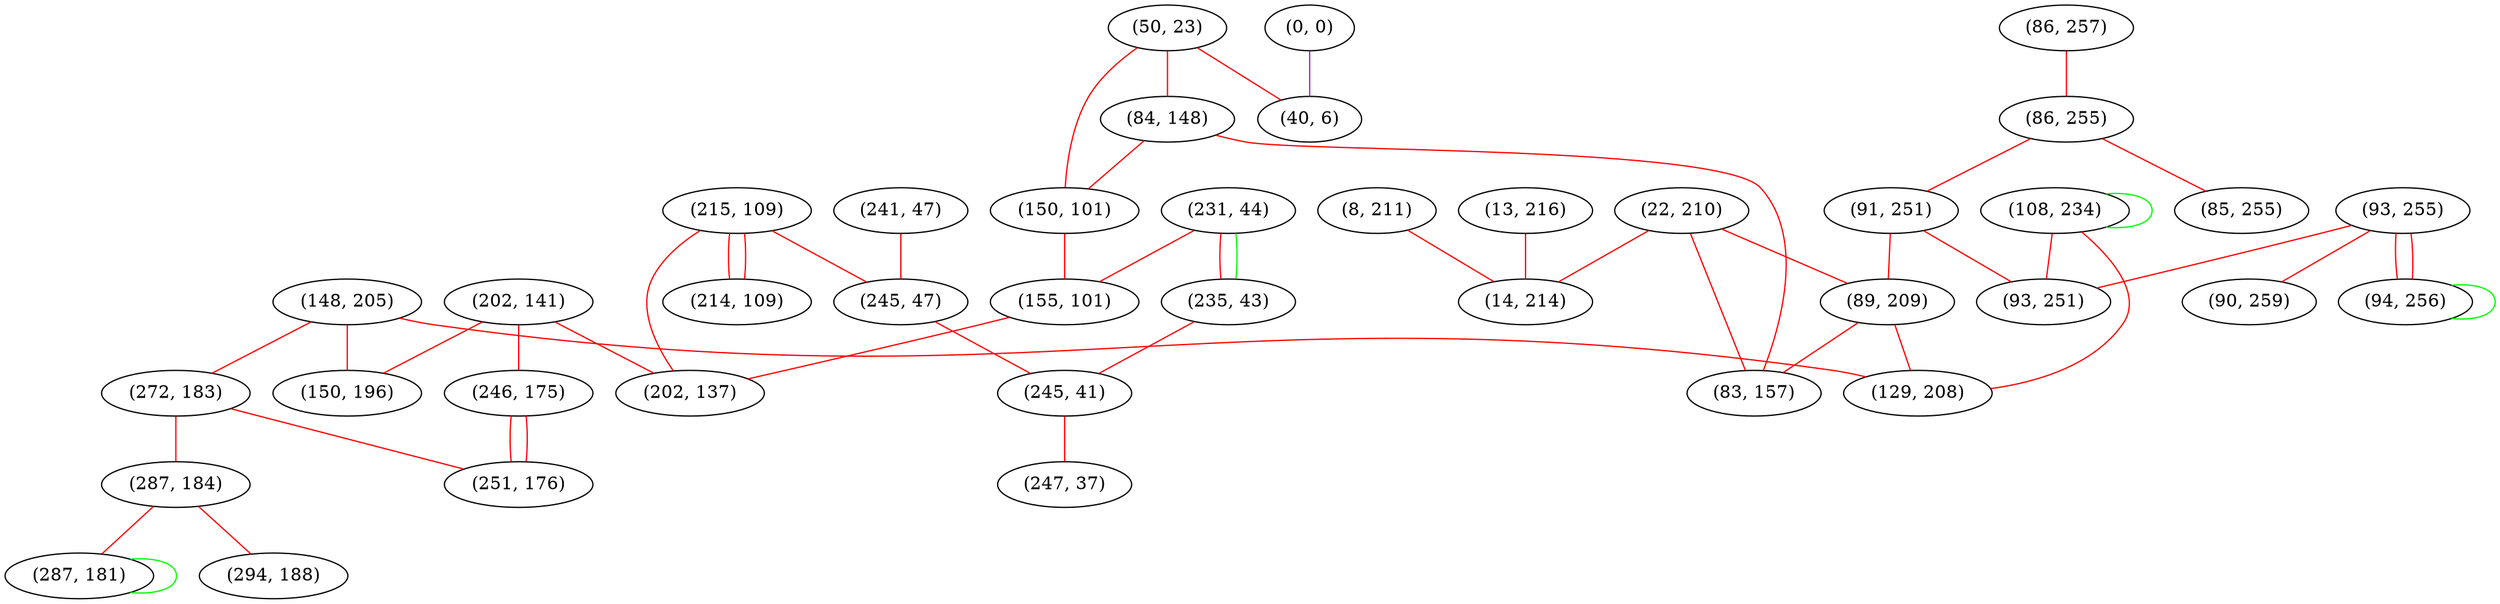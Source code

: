 graph "" {
"(148, 205)";
"(13, 216)";
"(231, 44)";
"(202, 141)";
"(93, 255)";
"(246, 175)";
"(150, 196)";
"(241, 47)";
"(94, 256)";
"(215, 109)";
"(235, 43)";
"(245, 47)";
"(214, 109)";
"(272, 183)";
"(251, 176)";
"(22, 210)";
"(287, 184)";
"(108, 234)";
"(86, 257)";
"(287, 181)";
"(86, 255)";
"(50, 23)";
"(0, 0)";
"(91, 251)";
"(294, 188)";
"(84, 148)";
"(150, 101)";
"(245, 41)";
"(8, 211)";
"(85, 255)";
"(155, 101)";
"(40, 6)";
"(14, 214)";
"(89, 209)";
"(83, 157)";
"(129, 208)";
"(90, 259)";
"(247, 37)";
"(202, 137)";
"(93, 251)";
"(148, 205)" -- "(150, 196)"  [color=red, key=0, weight=1];
"(148, 205)" -- "(129, 208)"  [color=red, key=0, weight=1];
"(148, 205)" -- "(272, 183)"  [color=red, key=0, weight=1];
"(13, 216)" -- "(14, 214)"  [color=red, key=0, weight=1];
"(231, 44)" -- "(235, 43)"  [color=red, key=0, weight=1];
"(231, 44)" -- "(235, 43)"  [color=green, key=1, weight=2];
"(231, 44)" -- "(155, 101)"  [color=red, key=0, weight=1];
"(202, 141)" -- "(150, 196)"  [color=red, key=0, weight=1];
"(202, 141)" -- "(246, 175)"  [color=red, key=0, weight=1];
"(202, 141)" -- "(202, 137)"  [color=red, key=0, weight=1];
"(93, 255)" -- "(90, 259)"  [color=red, key=0, weight=1];
"(93, 255)" -- "(94, 256)"  [color=red, key=0, weight=1];
"(93, 255)" -- "(94, 256)"  [color=red, key=1, weight=1];
"(93, 255)" -- "(93, 251)"  [color=red, key=0, weight=1];
"(246, 175)" -- "(251, 176)"  [color=red, key=0, weight=1];
"(246, 175)" -- "(251, 176)"  [color=red, key=1, weight=1];
"(241, 47)" -- "(245, 47)"  [color=red, key=0, weight=1];
"(94, 256)" -- "(94, 256)"  [color=green, key=0, weight=2];
"(215, 109)" -- "(245, 47)"  [color=red, key=0, weight=1];
"(215, 109)" -- "(214, 109)"  [color=red, key=0, weight=1];
"(215, 109)" -- "(214, 109)"  [color=red, key=1, weight=1];
"(215, 109)" -- "(202, 137)"  [color=red, key=0, weight=1];
"(235, 43)" -- "(245, 41)"  [color=red, key=0, weight=1];
"(245, 47)" -- "(245, 41)"  [color=red, key=0, weight=1];
"(272, 183)" -- "(251, 176)"  [color=red, key=0, weight=1];
"(272, 183)" -- "(287, 184)"  [color=red, key=0, weight=1];
"(22, 210)" -- "(83, 157)"  [color=red, key=0, weight=1];
"(22, 210)" -- "(89, 209)"  [color=red, key=0, weight=1];
"(22, 210)" -- "(14, 214)"  [color=red, key=0, weight=1];
"(287, 184)" -- "(294, 188)"  [color=red, key=0, weight=1];
"(287, 184)" -- "(287, 181)"  [color=red, key=0, weight=1];
"(108, 234)" -- "(108, 234)"  [color=green, key=0, weight=2];
"(108, 234)" -- "(129, 208)"  [color=red, key=0, weight=1];
"(108, 234)" -- "(93, 251)"  [color=red, key=0, weight=1];
"(86, 257)" -- "(86, 255)"  [color=red, key=0, weight=1];
"(287, 181)" -- "(287, 181)"  [color=green, key=0, weight=2];
"(86, 255)" -- "(85, 255)"  [color=red, key=0, weight=1];
"(86, 255)" -- "(91, 251)"  [color=red, key=0, weight=1];
"(50, 23)" -- "(40, 6)"  [color=red, key=0, weight=1];
"(50, 23)" -- "(84, 148)"  [color=red, key=0, weight=1];
"(50, 23)" -- "(150, 101)"  [color=red, key=0, weight=1];
"(0, 0)" -- "(40, 6)"  [color=purple, key=0, weight=4];
"(91, 251)" -- "(89, 209)"  [color=red, key=0, weight=1];
"(91, 251)" -- "(93, 251)"  [color=red, key=0, weight=1];
"(84, 148)" -- "(150, 101)"  [color=red, key=0, weight=1];
"(84, 148)" -- "(83, 157)"  [color=red, key=0, weight=1];
"(150, 101)" -- "(155, 101)"  [color=red, key=0, weight=1];
"(245, 41)" -- "(247, 37)"  [color=red, key=0, weight=1];
"(8, 211)" -- "(14, 214)"  [color=red, key=0, weight=1];
"(155, 101)" -- "(202, 137)"  [color=red, key=0, weight=1];
"(89, 209)" -- "(129, 208)"  [color=red, key=0, weight=1];
"(89, 209)" -- "(83, 157)"  [color=red, key=0, weight=1];
}
